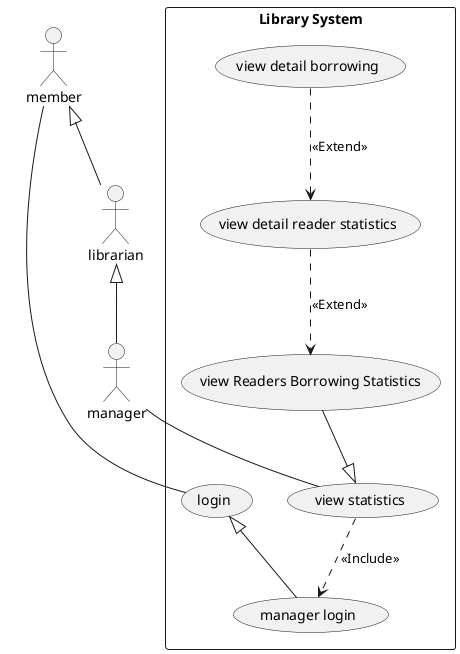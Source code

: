 @startuml

actor member
actor manager
actor librarian

member <|-- librarian
librarian <|-- manager


rectangle "Library System" {
    usecase (login)
    usecase (manager login) as managerLogin
    usecase (view statistics) as viewStatistics
    usecase (view Readers Borrowing Statistics) as viewReadersBorrowingStatistics
    usecase (view detail reader statistics) as viewDetailReaderStatistic
    usecase (view detail borrowing) as viewDetailBorrowing

    login <|-- managerLogin
    viewReadersBorrowingStatistics --|> viewStatistics
    viewStatistics ..> managerLogin : <<Include>>
    viewDetailBorrowing ..> viewDetailReaderStatistic : <<Extend>>
    viewDetailReaderStatistic ..> viewReadersBorrowingStatistics : <<Extend>>
}

member -- (login)
manager -- viewStatistics

@enduml
